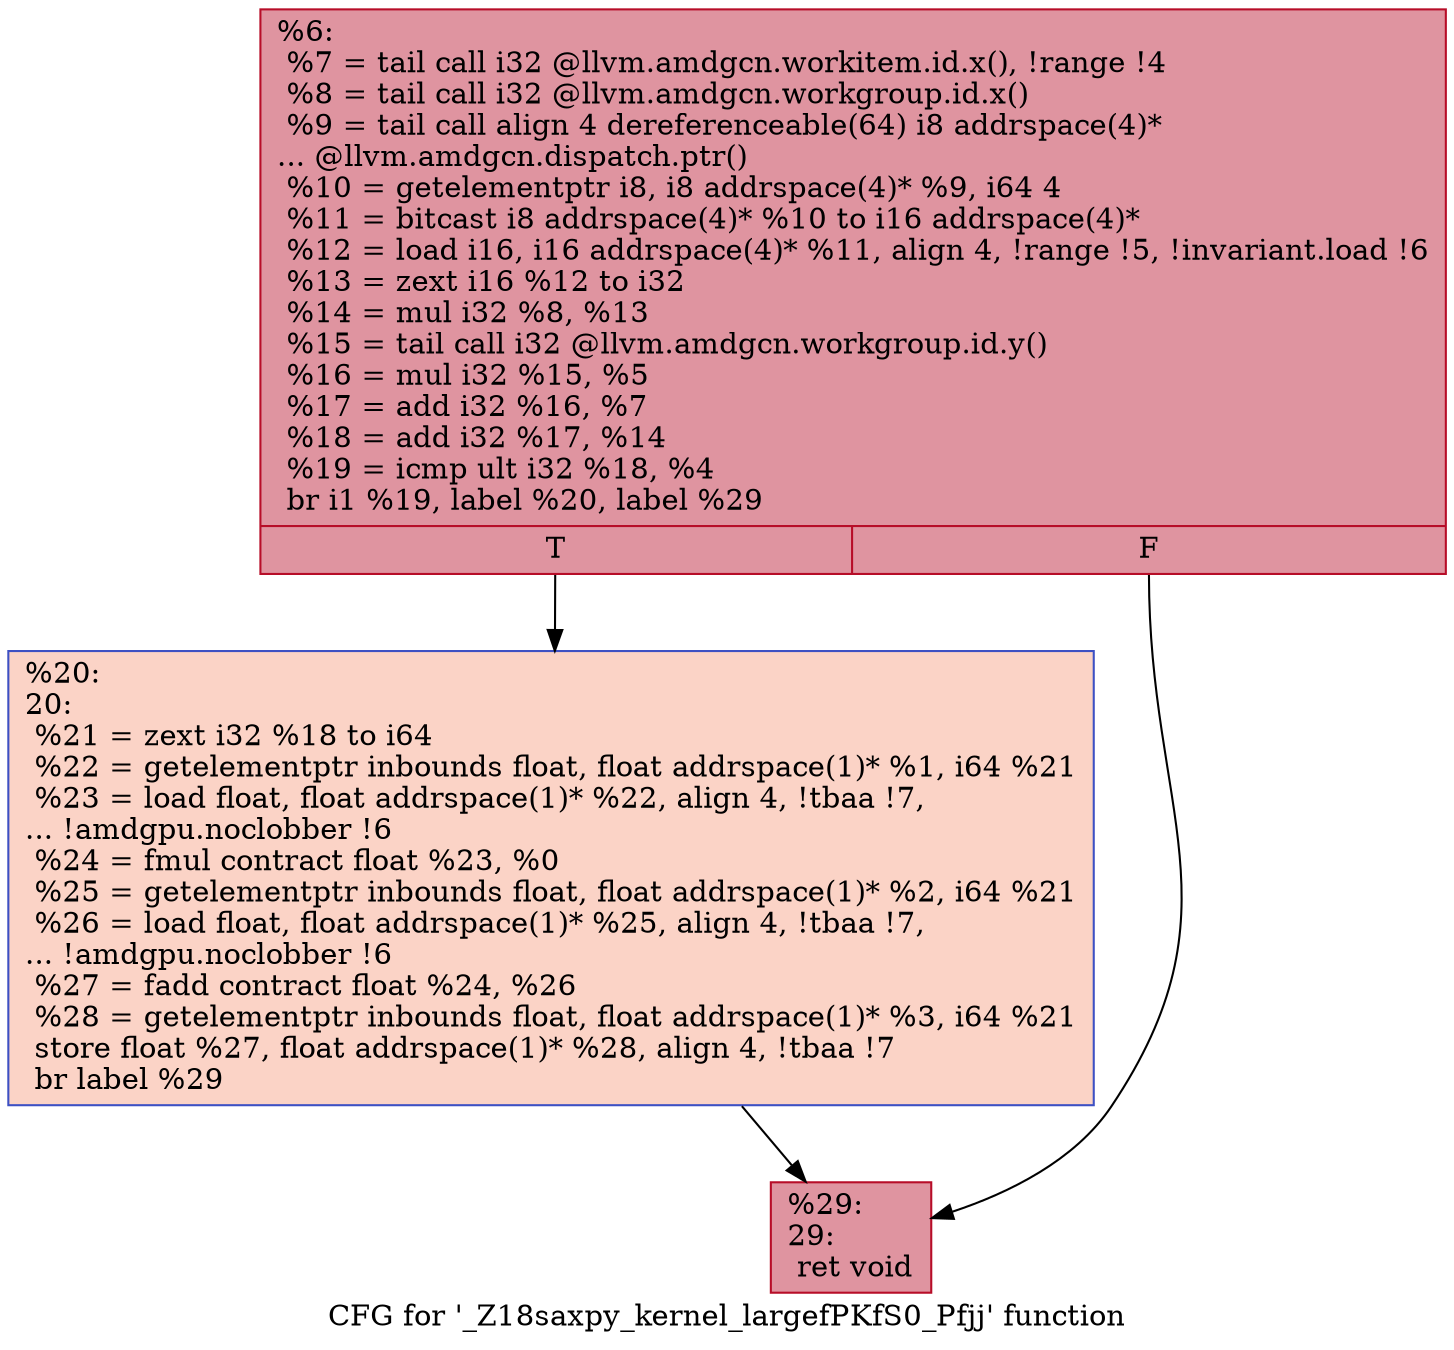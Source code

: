 digraph "CFG for '_Z18saxpy_kernel_largefPKfS0_Pfjj' function" {
	label="CFG for '_Z18saxpy_kernel_largefPKfS0_Pfjj' function";

	Node0x61642c0 [shape=record,color="#b70d28ff", style=filled, fillcolor="#b70d2870",label="{%6:\l  %7 = tail call i32 @llvm.amdgcn.workitem.id.x(), !range !4\l  %8 = tail call i32 @llvm.amdgcn.workgroup.id.x()\l  %9 = tail call align 4 dereferenceable(64) i8 addrspace(4)*\l... @llvm.amdgcn.dispatch.ptr()\l  %10 = getelementptr i8, i8 addrspace(4)* %9, i64 4\l  %11 = bitcast i8 addrspace(4)* %10 to i16 addrspace(4)*\l  %12 = load i16, i16 addrspace(4)* %11, align 4, !range !5, !invariant.load !6\l  %13 = zext i16 %12 to i32\l  %14 = mul i32 %8, %13\l  %15 = tail call i32 @llvm.amdgcn.workgroup.id.y()\l  %16 = mul i32 %15, %5\l  %17 = add i32 %16, %7\l  %18 = add i32 %17, %14\l  %19 = icmp ult i32 %18, %4\l  br i1 %19, label %20, label %29\l|{<s0>T|<s1>F}}"];
	Node0x61642c0:s0 -> Node0x6166530;
	Node0x61642c0:s1 -> Node0x61665c0;
	Node0x6166530 [shape=record,color="#3d50c3ff", style=filled, fillcolor="#f59c7d70",label="{%20:\l20:                                               \l  %21 = zext i32 %18 to i64\l  %22 = getelementptr inbounds float, float addrspace(1)* %1, i64 %21\l  %23 = load float, float addrspace(1)* %22, align 4, !tbaa !7,\l... !amdgpu.noclobber !6\l  %24 = fmul contract float %23, %0\l  %25 = getelementptr inbounds float, float addrspace(1)* %2, i64 %21\l  %26 = load float, float addrspace(1)* %25, align 4, !tbaa !7,\l... !amdgpu.noclobber !6\l  %27 = fadd contract float %24, %26\l  %28 = getelementptr inbounds float, float addrspace(1)* %3, i64 %21\l  store float %27, float addrspace(1)* %28, align 4, !tbaa !7\l  br label %29\l}"];
	Node0x6166530 -> Node0x61665c0;
	Node0x61665c0 [shape=record,color="#b70d28ff", style=filled, fillcolor="#b70d2870",label="{%29:\l29:                                               \l  ret void\l}"];
}
